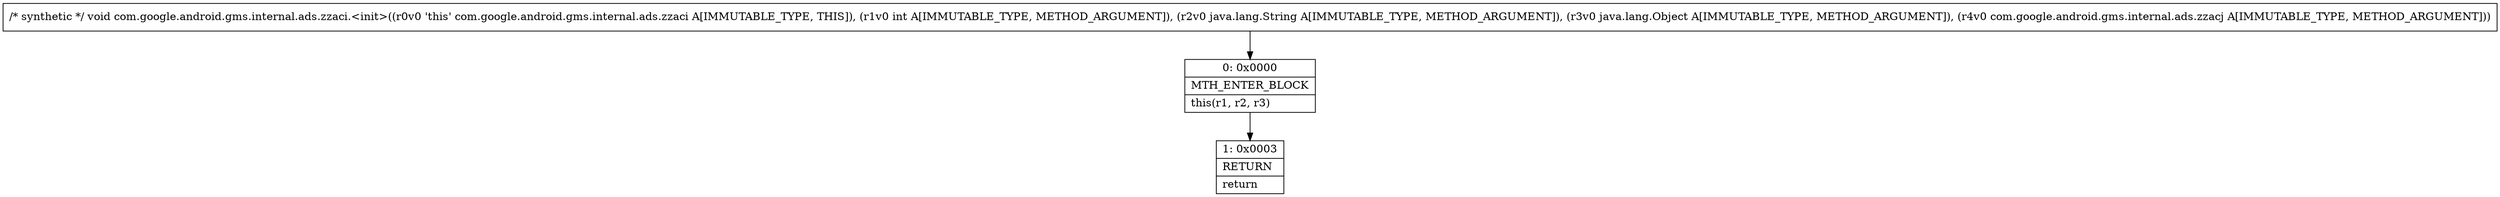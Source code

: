 digraph "CFG forcom.google.android.gms.internal.ads.zzaci.\<init\>(ILjava\/lang\/String;Ljava\/lang\/Object;Lcom\/google\/android\/gms\/internal\/ads\/zzacj;)V" {
Node_0 [shape=record,label="{0\:\ 0x0000|MTH_ENTER_BLOCK\l|this(r1, r2, r3)\l}"];
Node_1 [shape=record,label="{1\:\ 0x0003|RETURN\l|return\l}"];
MethodNode[shape=record,label="{\/* synthetic *\/ void com.google.android.gms.internal.ads.zzaci.\<init\>((r0v0 'this' com.google.android.gms.internal.ads.zzaci A[IMMUTABLE_TYPE, THIS]), (r1v0 int A[IMMUTABLE_TYPE, METHOD_ARGUMENT]), (r2v0 java.lang.String A[IMMUTABLE_TYPE, METHOD_ARGUMENT]), (r3v0 java.lang.Object A[IMMUTABLE_TYPE, METHOD_ARGUMENT]), (r4v0 com.google.android.gms.internal.ads.zzacj A[IMMUTABLE_TYPE, METHOD_ARGUMENT])) }"];
MethodNode -> Node_0;
Node_0 -> Node_1;
}

